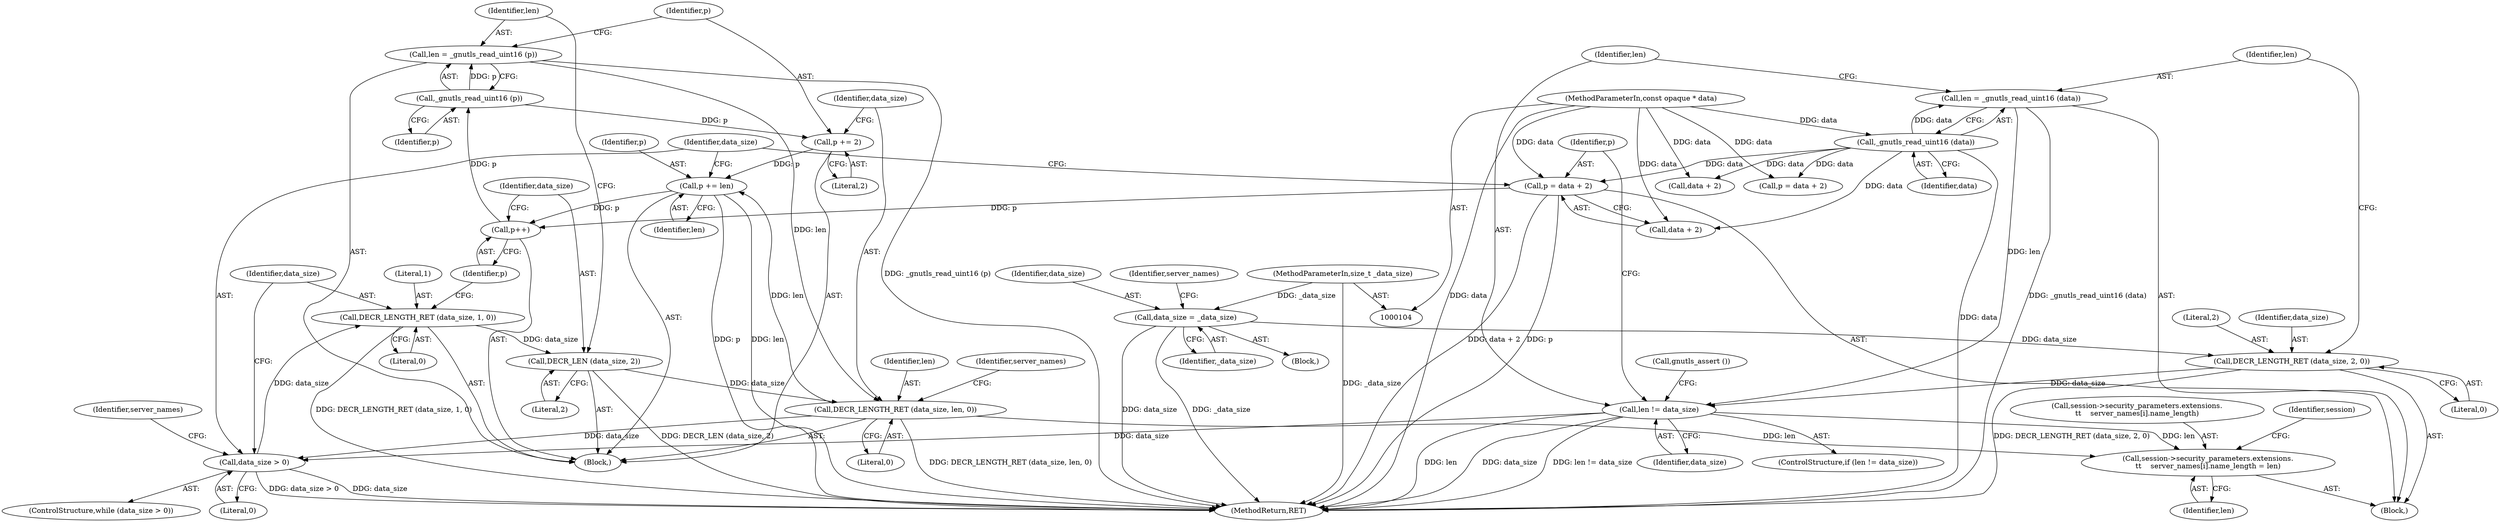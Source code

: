 digraph "1_savannah_bc8102405fda11ea00ca3b42acc4f4bce9d6e97b@API" {
"1000165" [label="(Call,len = _gnutls_read_uint16 (p))"];
"1000167" [label="(Call,_gnutls_read_uint16 (p))"];
"1000160" [label="(Call,p++)"];
"1000178" [label="(Call,p += len)"];
"1000172" [label="(Call,DECR_LENGTH_RET (data_size, len, 0))"];
"1000162" [label="(Call,DECR_LEN (data_size, 2))"];
"1000156" [label="(Call,DECR_LENGTH_RET (data_size, 1, 0))"];
"1000152" [label="(Call,data_size > 0)"];
"1000139" [label="(Call,len != data_size)"];
"1000134" [label="(Call,len = _gnutls_read_uint16 (data))"];
"1000136" [label="(Call,_gnutls_read_uint16 (data))"];
"1000106" [label="(MethodParameterIn,const opaque * data)"];
"1000130" [label="(Call,DECR_LENGTH_RET (data_size, 2, 0))"];
"1000114" [label="(Call,data_size = _data_size)"];
"1000107" [label="(MethodParameterIn,size_t _data_size)"];
"1000165" [label="(Call,len = _gnutls_read_uint16 (p))"];
"1000169" [label="(Call,p += 2)"];
"1000146" [label="(Call,p = data + 2)"];
"1000208" [label="(Call,session->security_parameters.extensions.\n\t\t    server_names[i].name_length = len)"];
"1000208" [label="(Call,session->security_parameters.extensions.\n\t\t    server_names[i].name_length = len)"];
"1000108" [label="(Block,)"];
"1000116" [label="(Identifier,_data_size)"];
"1000164" [label="(Literal,2)"];
"1000179" [label="(Identifier,p)"];
"1000114" [label="(Call,data_size = _data_size)"];
"1000178" [label="(Call,p += len)"];
"1000131" [label="(Identifier,data_size)"];
"1000163" [label="(Identifier,data_size)"];
"1000171" [label="(Literal,2)"];
"1000107" [label="(MethodParameterIn,size_t _data_size)"];
"1000129" [label="(Block,)"];
"1000141" [label="(Identifier,data_size)"];
"1000159" [label="(Literal,0)"];
"1000138" [label="(ControlStructure,if (len != data_size))"];
"1000227" [label="(Identifier,session)"];
"1000183" [label="(Identifier,server_names)"];
"1000180" [label="(Identifier,len)"];
"1000155" [label="(Block,)"];
"1000169" [label="(Call,p += 2)"];
"1000106" [label="(MethodParameterIn,const opaque * data)"];
"1000134" [label="(Call,len = _gnutls_read_uint16 (data))"];
"1000140" [label="(Identifier,len)"];
"1000119" [label="(Identifier,server_names)"];
"1000158" [label="(Literal,1)"];
"1000156" [label="(Call,DECR_LENGTH_RET (data_size, 1, 0))"];
"1000151" [label="(ControlStructure,while (data_size > 0))"];
"1000130" [label="(Call,DECR_LENGTH_RET (data_size, 2, 0))"];
"1000166" [label="(Identifier,len)"];
"1000235" [label="(MethodReturn,RET)"];
"1000172" [label="(Call,DECR_LENGTH_RET (data_size, len, 0))"];
"1000162" [label="(Call,DECR_LEN (data_size, 2))"];
"1000135" [label="(Identifier,len)"];
"1000165" [label="(Call,len = _gnutls_read_uint16 (p))"];
"1000133" [label="(Literal,0)"];
"1000209" [label="(Call,session->security_parameters.extensions.\n\t\t    server_names[i].name_length)"];
"1000143" [label="(Call,gnutls_assert ())"];
"1000154" [label="(Literal,0)"];
"1000147" [label="(Identifier,p)"];
"1000167" [label="(Call,_gnutls_read_uint16 (p))"];
"1000170" [label="(Identifier,p)"];
"1000148" [label="(Call,data + 2)"];
"1000152" [label="(Call,data_size > 0)"];
"1000174" [label="(Identifier,len)"];
"1000220" [label="(Identifier,len)"];
"1000196" [label="(Call,data + 2)"];
"1000153" [label="(Identifier,data_size)"];
"1000173" [label="(Identifier,data_size)"];
"1000168" [label="(Identifier,p)"];
"1000115" [label="(Identifier,data_size)"];
"1000177" [label="(Identifier,server_names)"];
"1000157" [label="(Identifier,data_size)"];
"1000139" [label="(Call,len != data_size)"];
"1000175" [label="(Literal,0)"];
"1000146" [label="(Call,p = data + 2)"];
"1000132" [label="(Literal,2)"];
"1000137" [label="(Identifier,data)"];
"1000194" [label="(Call,p = data + 2)"];
"1000161" [label="(Identifier,p)"];
"1000136" [label="(Call,_gnutls_read_uint16 (data))"];
"1000160" [label="(Call,p++)"];
"1000165" -> "1000155"  [label="AST: "];
"1000165" -> "1000167"  [label="CFG: "];
"1000166" -> "1000165"  [label="AST: "];
"1000167" -> "1000165"  [label="AST: "];
"1000170" -> "1000165"  [label="CFG: "];
"1000165" -> "1000235"  [label="DDG: _gnutls_read_uint16 (p)"];
"1000167" -> "1000165"  [label="DDG: p"];
"1000165" -> "1000172"  [label="DDG: len"];
"1000167" -> "1000168"  [label="CFG: "];
"1000168" -> "1000167"  [label="AST: "];
"1000160" -> "1000167"  [label="DDG: p"];
"1000167" -> "1000169"  [label="DDG: p"];
"1000160" -> "1000155"  [label="AST: "];
"1000160" -> "1000161"  [label="CFG: "];
"1000161" -> "1000160"  [label="AST: "];
"1000163" -> "1000160"  [label="CFG: "];
"1000178" -> "1000160"  [label="DDG: p"];
"1000146" -> "1000160"  [label="DDG: p"];
"1000178" -> "1000155"  [label="AST: "];
"1000178" -> "1000180"  [label="CFG: "];
"1000179" -> "1000178"  [label="AST: "];
"1000180" -> "1000178"  [label="AST: "];
"1000153" -> "1000178"  [label="CFG: "];
"1000178" -> "1000235"  [label="DDG: p"];
"1000178" -> "1000235"  [label="DDG: len"];
"1000172" -> "1000178"  [label="DDG: len"];
"1000169" -> "1000178"  [label="DDG: p"];
"1000172" -> "1000155"  [label="AST: "];
"1000172" -> "1000175"  [label="CFG: "];
"1000173" -> "1000172"  [label="AST: "];
"1000174" -> "1000172"  [label="AST: "];
"1000175" -> "1000172"  [label="AST: "];
"1000177" -> "1000172"  [label="CFG: "];
"1000172" -> "1000235"  [label="DDG: DECR_LENGTH_RET (data_size, len, 0)"];
"1000172" -> "1000152"  [label="DDG: data_size"];
"1000162" -> "1000172"  [label="DDG: data_size"];
"1000172" -> "1000208"  [label="DDG: len"];
"1000162" -> "1000155"  [label="AST: "];
"1000162" -> "1000164"  [label="CFG: "];
"1000163" -> "1000162"  [label="AST: "];
"1000164" -> "1000162"  [label="AST: "];
"1000166" -> "1000162"  [label="CFG: "];
"1000162" -> "1000235"  [label="DDG: DECR_LEN (data_size, 2)"];
"1000156" -> "1000162"  [label="DDG: data_size"];
"1000156" -> "1000155"  [label="AST: "];
"1000156" -> "1000159"  [label="CFG: "];
"1000157" -> "1000156"  [label="AST: "];
"1000158" -> "1000156"  [label="AST: "];
"1000159" -> "1000156"  [label="AST: "];
"1000161" -> "1000156"  [label="CFG: "];
"1000156" -> "1000235"  [label="DDG: DECR_LENGTH_RET (data_size, 1, 0)"];
"1000152" -> "1000156"  [label="DDG: data_size"];
"1000152" -> "1000151"  [label="AST: "];
"1000152" -> "1000154"  [label="CFG: "];
"1000153" -> "1000152"  [label="AST: "];
"1000154" -> "1000152"  [label="AST: "];
"1000157" -> "1000152"  [label="CFG: "];
"1000183" -> "1000152"  [label="CFG: "];
"1000152" -> "1000235"  [label="DDG: data_size"];
"1000152" -> "1000235"  [label="DDG: data_size > 0"];
"1000139" -> "1000152"  [label="DDG: data_size"];
"1000139" -> "1000138"  [label="AST: "];
"1000139" -> "1000141"  [label="CFG: "];
"1000140" -> "1000139"  [label="AST: "];
"1000141" -> "1000139"  [label="AST: "];
"1000143" -> "1000139"  [label="CFG: "];
"1000147" -> "1000139"  [label="CFG: "];
"1000139" -> "1000235"  [label="DDG: data_size"];
"1000139" -> "1000235"  [label="DDG: len != data_size"];
"1000139" -> "1000235"  [label="DDG: len"];
"1000134" -> "1000139"  [label="DDG: len"];
"1000130" -> "1000139"  [label="DDG: data_size"];
"1000139" -> "1000208"  [label="DDG: len"];
"1000134" -> "1000129"  [label="AST: "];
"1000134" -> "1000136"  [label="CFG: "];
"1000135" -> "1000134"  [label="AST: "];
"1000136" -> "1000134"  [label="AST: "];
"1000140" -> "1000134"  [label="CFG: "];
"1000134" -> "1000235"  [label="DDG: _gnutls_read_uint16 (data)"];
"1000136" -> "1000134"  [label="DDG: data"];
"1000136" -> "1000137"  [label="CFG: "];
"1000137" -> "1000136"  [label="AST: "];
"1000136" -> "1000235"  [label="DDG: data"];
"1000106" -> "1000136"  [label="DDG: data"];
"1000136" -> "1000146"  [label="DDG: data"];
"1000136" -> "1000148"  [label="DDG: data"];
"1000136" -> "1000194"  [label="DDG: data"];
"1000136" -> "1000196"  [label="DDG: data"];
"1000106" -> "1000104"  [label="AST: "];
"1000106" -> "1000235"  [label="DDG: data"];
"1000106" -> "1000146"  [label="DDG: data"];
"1000106" -> "1000148"  [label="DDG: data"];
"1000106" -> "1000194"  [label="DDG: data"];
"1000106" -> "1000196"  [label="DDG: data"];
"1000130" -> "1000129"  [label="AST: "];
"1000130" -> "1000133"  [label="CFG: "];
"1000131" -> "1000130"  [label="AST: "];
"1000132" -> "1000130"  [label="AST: "];
"1000133" -> "1000130"  [label="AST: "];
"1000135" -> "1000130"  [label="CFG: "];
"1000130" -> "1000235"  [label="DDG: DECR_LENGTH_RET (data_size, 2, 0)"];
"1000114" -> "1000130"  [label="DDG: data_size"];
"1000114" -> "1000108"  [label="AST: "];
"1000114" -> "1000116"  [label="CFG: "];
"1000115" -> "1000114"  [label="AST: "];
"1000116" -> "1000114"  [label="AST: "];
"1000119" -> "1000114"  [label="CFG: "];
"1000114" -> "1000235"  [label="DDG: data_size"];
"1000114" -> "1000235"  [label="DDG: _data_size"];
"1000107" -> "1000114"  [label="DDG: _data_size"];
"1000107" -> "1000104"  [label="AST: "];
"1000107" -> "1000235"  [label="DDG: _data_size"];
"1000169" -> "1000155"  [label="AST: "];
"1000169" -> "1000171"  [label="CFG: "];
"1000170" -> "1000169"  [label="AST: "];
"1000171" -> "1000169"  [label="AST: "];
"1000173" -> "1000169"  [label="CFG: "];
"1000146" -> "1000129"  [label="AST: "];
"1000146" -> "1000148"  [label="CFG: "];
"1000147" -> "1000146"  [label="AST: "];
"1000148" -> "1000146"  [label="AST: "];
"1000153" -> "1000146"  [label="CFG: "];
"1000146" -> "1000235"  [label="DDG: data + 2"];
"1000146" -> "1000235"  [label="DDG: p"];
"1000208" -> "1000129"  [label="AST: "];
"1000208" -> "1000220"  [label="CFG: "];
"1000209" -> "1000208"  [label="AST: "];
"1000220" -> "1000208"  [label="AST: "];
"1000227" -> "1000208"  [label="CFG: "];
}

